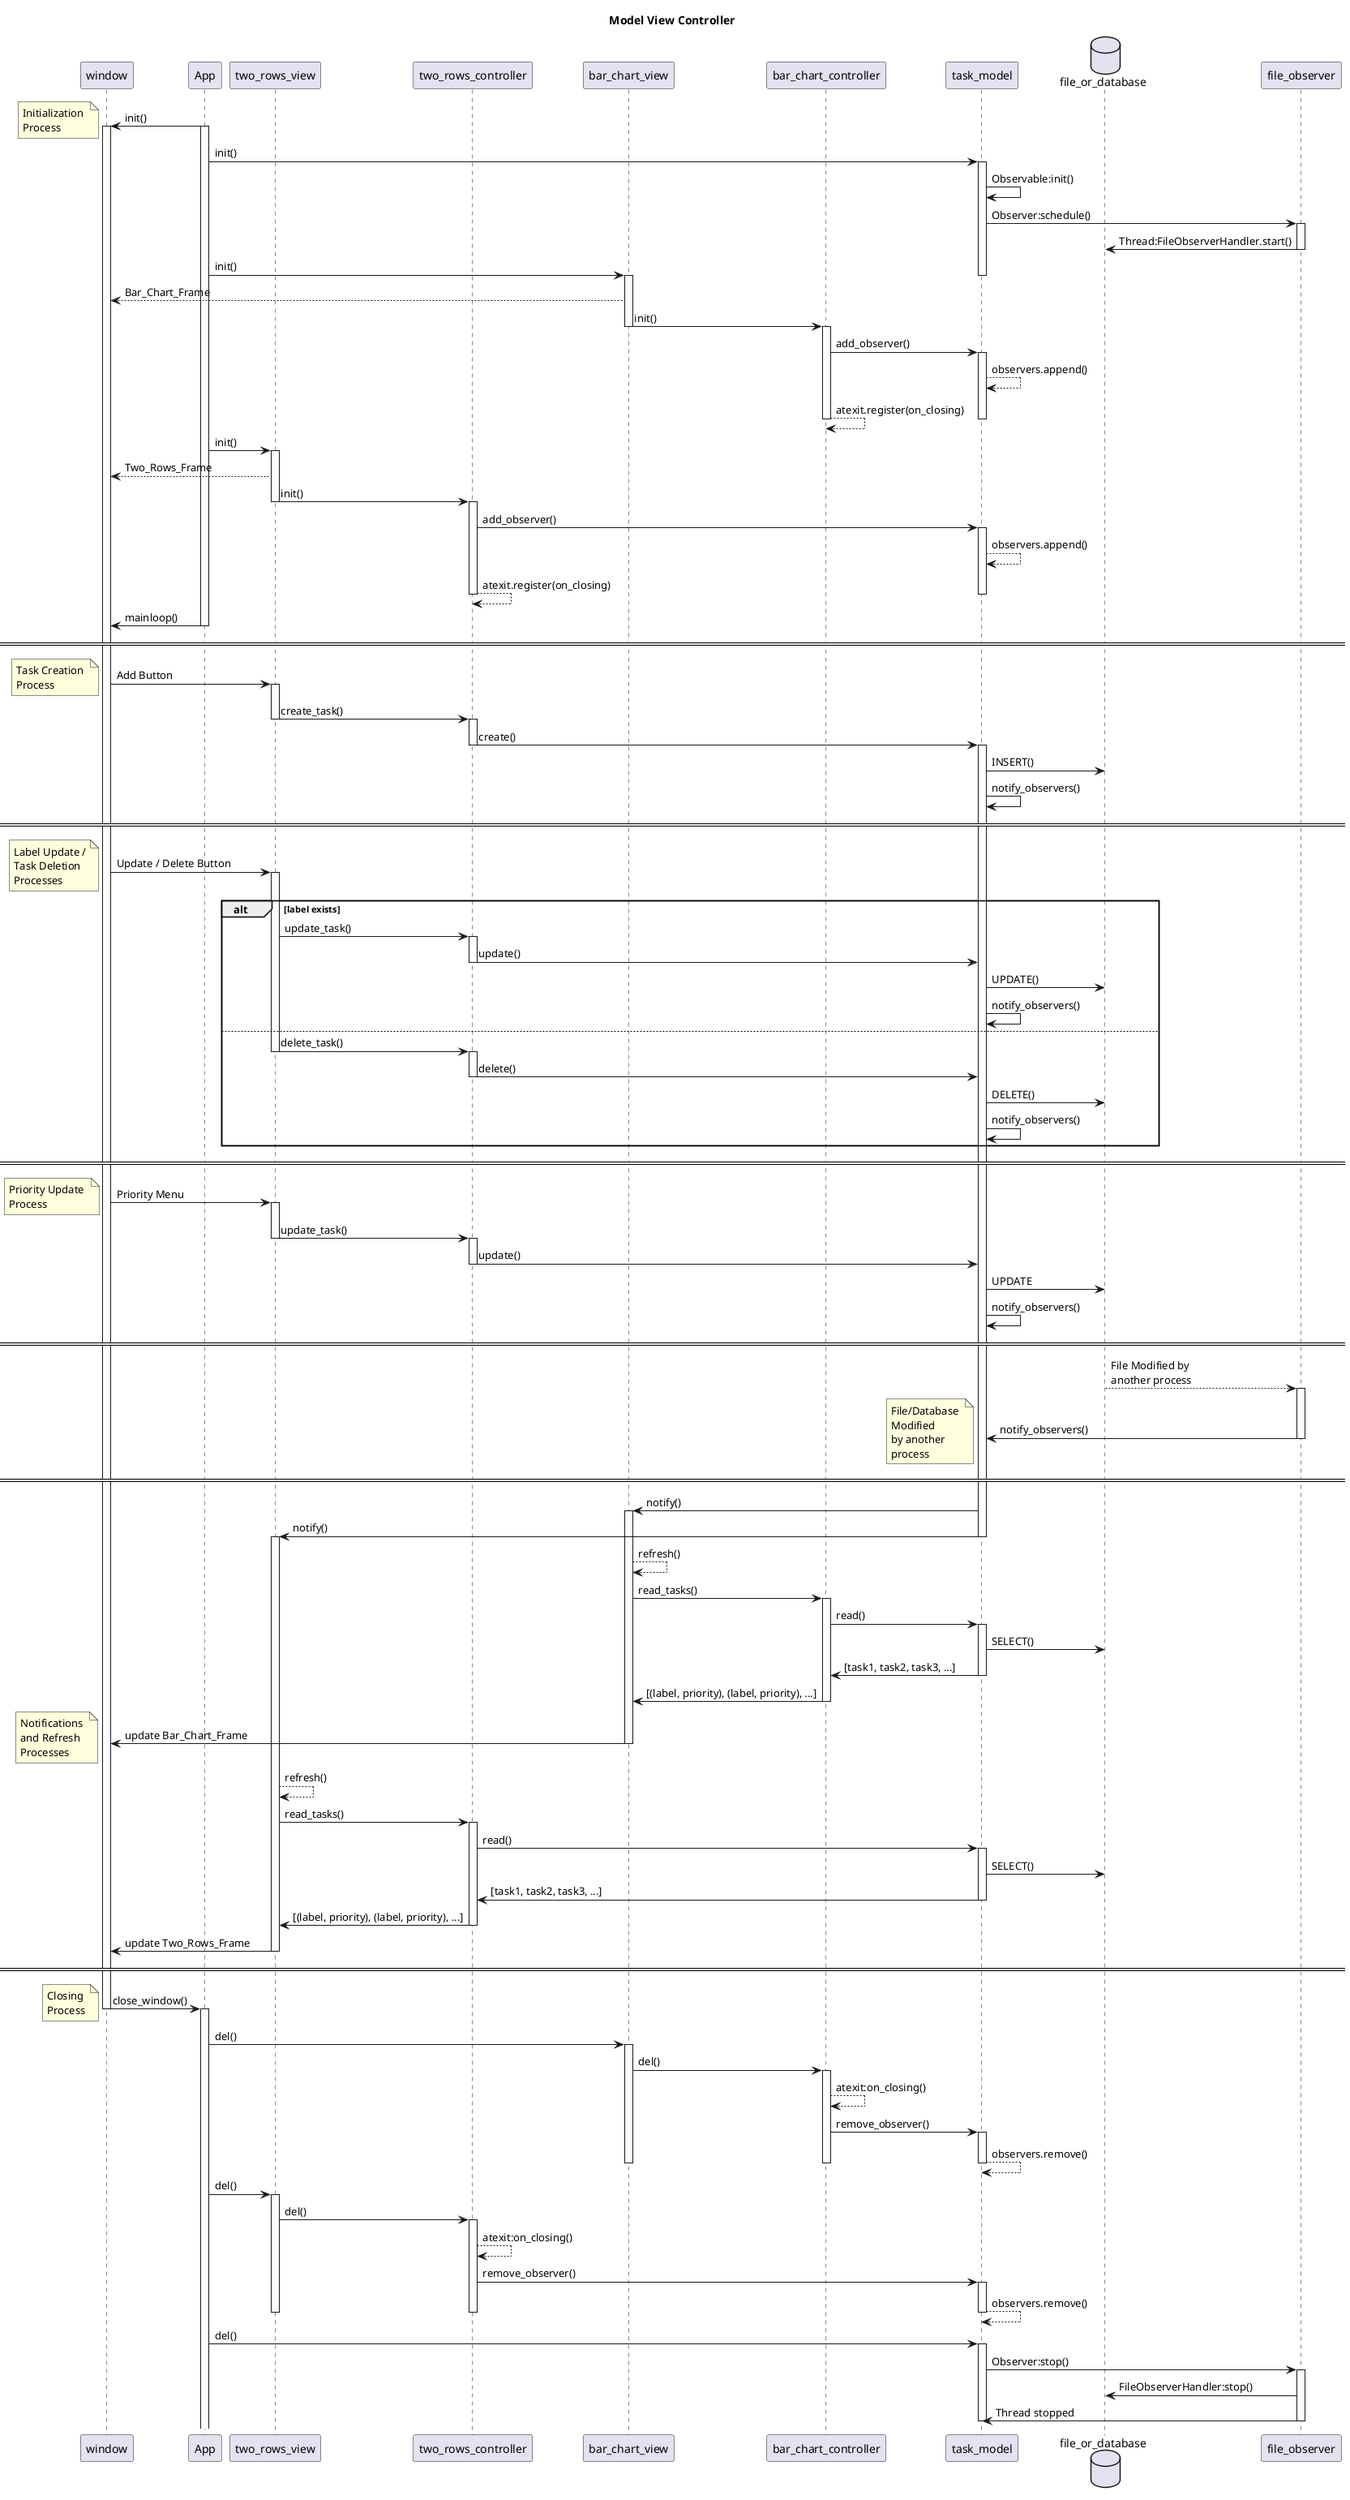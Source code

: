
@startuml

title Model View Controller

participant window
participant App
participant two_rows_view
participant two_rows_controller
participant bar_chart_view
participant bar_chart_controller
participant task_model
database file_or_database
participant file_observer

' Initialization Process
App -> window : init()
activate App
note left : Initialization \nProcess
activate window
App -> task_model : init()
activate task_model
task_model -> task_model : Observable:init()
task_model -> file_observer : Observer:schedule()
activate file_observer
file_observer -> file_or_database : Thread:FileObserverHandler.start()
deactivate file_observer



App -> bar_chart_view : init()
deactivate task_model
activate bar_chart_view
bar_chart_view --> window : Bar_Chart_Frame
bar_chart_view -> bar_chart_controller : init()
deactivate bar_chart_view
activate bar_chart_controller
bar_chart_controller -> task_model : add_observer()
activate task_model
task_model --> task_model : observers.append()
bar_chart_controller --> bar_chart_controller : atexit.register(on_closing)
deactivate task_model
deactivate bar_chart_controller

App -> two_rows_view : init()
activate two_rows_view
two_rows_view --> window : Two_Rows_Frame
two_rows_view -> two_rows_controller : init()
deactivate two_rows_view
activate two_rows_controller
two_rows_controller -> task_model : add_observer()
activate task_model
task_model --> task_model : observers.append()
two_rows_controller --> two_rows_controller : atexit.register(on_closing)
deactivate task_model
deactivate two_rows_controller
App -> window : mainloop()
deactivate App

====
' Task Creation Process
window -> two_rows_view : Add Button
note left : Task Creation \nProcess
deactivate task_model
activate two_rows_view
two_rows_view -> two_rows_controller : create_task()
deactivate two_rows_view
activate two_rows_controller
two_rows_controller -> task_model : create()
deactivate two_rows_controller
activate task_model
task_model -> file_or_database : INSERT()
task_model -> task_model : notify_observers()

====
' Label Update / Task Deletion Process
window -> two_rows_view : Update / Delete Button
note left : Label Update /\nTask Deletion \nProcesses
activate two_rows_view
alt label exists
two_rows_view -> two_rows_controller : update_task()
activate two_rows_controller
two_rows_controller -> task_model : update()
deactivate two_rows_controller
task_model -> file_or_database : UPDATE()
task_model -> task_model : notify_observers()
else
two_rows_view -> two_rows_controller : delete_task()
deactivate two_rows_view
activate two_rows_controller
two_rows_controller -> task_model : delete()
deactivate two_rows_controller
task_model -> file_or_database : DELETE()
task_model -> task_model : notify_observers()
end

====
' Priority Update Process
window -> two_rows_view : Priority Menu
note left : Priority Update \nProcess
activate two_rows_view
two_rows_view -> two_rows_controller : update_task()
deactivate two_rows_view
activate two_rows_controller
two_rows_controller -> task_model : update()
deactivate two_rows_controller
task_model -> file_or_database : UPDATE
task_model -> task_model : notify_observers()

====
' File Database Modified Outside The App Scope
file_or_database --> file_observer : File Modified by \nanother process
activate file_observer
file_observer -> task_model : notify_observers()
deactivate file_observer
note left : File/Database \nModified \nby another \nprocess

====
' Notifications and Refresh Processes
task_model -> bar_chart_view : notify()
activate bar_chart_view
task_model -> two_rows_view : notify()
deactivate task_model
activate two_rows_view

bar_chart_view --> bar_chart_view : refresh()
bar_chart_view -> bar_chart_controller : read_tasks()
activate bar_chart_controller
bar_chart_controller -> task_model : read()
activate task_model
task_model -> file_or_database : SELECT()
bar_chart_controller <- task_model : [task1, task2, task3, ...]
deactivate task_model
bar_chart_view <- bar_chart_controller : [(label, priority), (label, priority), ...]
deactivate bar_chart_controller
bar_chart_view -> window : update Bar_Chart_Frame
deactivate bar_chart_view
note left : Notifications \nand Refresh \nProcesses

two_rows_view --> two_rows_view : refresh()
two_rows_view -> two_rows_controller : read_tasks()
activate two_rows_controller
two_rows_controller -> task_model : read()
activate task_model
task_model -> file_or_database : SELECT()
two_rows_controller <- task_model : [task1, task2, task3, ...]
deactivate task_model
two_rows_view <- two_rows_controller : [(label, priority), (label, priority), ...]
deactivate two_rows_controller
two_rows_view -> window : update Two_Rows_Frame
deactivate two_rows_view

====
' Closing Process
window -> App : close_window()
note left : Closing \nProcess
deactivate window
activate App
App -> bar_chart_view : del()
activate bar_chart_view
bar_chart_view -> bar_chart_controller : del()
activate bar_chart_controller
bar_chart_controller --> bar_chart_controller : atexit:on_closing()
bar_chart_controller -> task_model : remove_observer()
activate task_model
task_model --> task_model : observers.remove()
deactivate task_model
deactivate bar_chart_controller
deactivate bar_chart_view

App -> two_rows_view : del()
activate two_rows_view
two_rows_view -> two_rows_controller : del()
activate two_rows_controller
two_rows_controller --> two_rows_controller : atexit:on_closing()
two_rows_controller -> task_model : remove_observer()
activate task_model
task_model --> task_model : observers.remove()
deactivate task_model
deactivate two_rows_controller
deactivate two_rows_view

App -> task_model : del()
activate task_model
task_model -> file_observer : Observer:stop()
activate file_observer
file_observer -> file_or_database : FileObserverHandler:stop()
file_observer -> task_model : Thread stopped
deactivate file_observer
deactivate task_model

@enduml